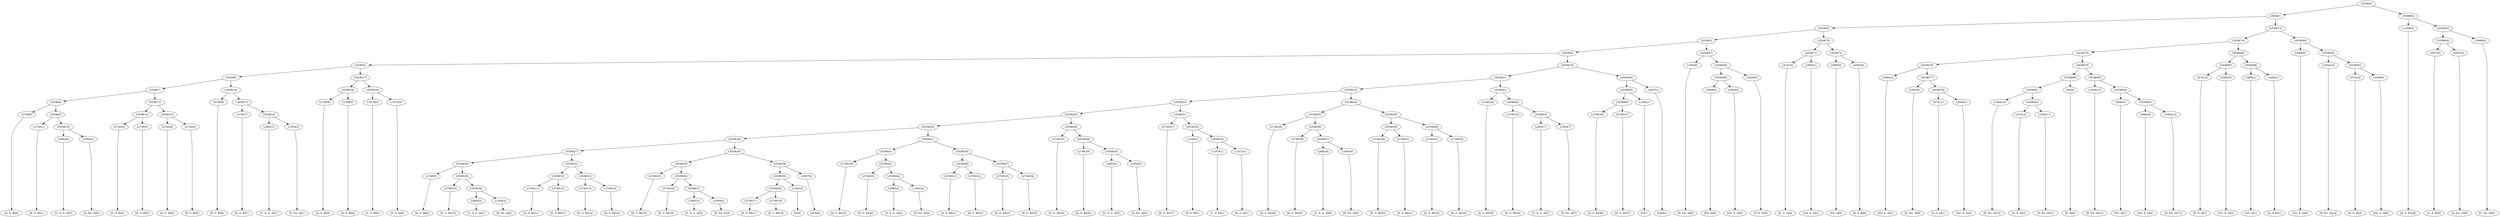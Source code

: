 digraph sample{
"L2740(0)"->"[D  G  B](0)"
"L2740(1)"->"[D  G  B](1)"
"L2892(0)"->"[C  D  G  A](0)"
"L1954(0)"->"[D  Fis  A](0)"
"L5538(10)"->"L2892(0)"
"L5538(10)"->"L1954(0)"
"L5538(9)"->"L2740(1)"
"L5538(9)"->"L5538(10)"
"L5538(8)"->"L2740(0)"
"L5538(8)"->"L5538(9)"
"L2740(2)"->"[D  G  B](2)"
"L2740(3)"->"[D  G  B](3)"
"L5538(12)"->"L2740(2)"
"L5538(12)"->"L2740(3)"
"L2740(4)"->"[D  G  B](4)"
"L2740(5)"->"[D  G  B](5)"
"L5538(13)"->"L2740(4)"
"L5538(13)"->"L2740(5)"
"L5538(11)"->"L5538(12)"
"L5538(11)"->"L5538(13)"
"L5538(7)"->"L5538(8)"
"L5538(7)"->"L5538(11)"
"L2740(6)"->"[D  G  B](6)"
"L2740(7)"->"[D  G  B](7)"
"L2892(1)"->"[C  D  G  A](1)"
"L1954(1)"->"[D  Fis  A](1)"
"L5538(16)"->"L2892(1)"
"L5538(16)"->"L1954(1)"
"L5538(15)"->"L2740(7)"
"L5538(15)"->"L5538(16)"
"L5538(14)"->"L2740(6)"
"L5538(14)"->"L5538(15)"
"L5538(6)"->"L5538(7)"
"L5538(6)"->"L5538(14)"
"L2740(8)"->"[D  G  B](8)"
"L1539(0)"->"[D  E  B](0)"
"L5538(18)"->"L2740(8)"
"L5538(18)"->"L1539(0)"
"L-2379(0)"->"[C  G  B](0)"
"L-2372(0)"->"[D  G  A](0)"
"L5538(19)"->"L-2379(0)"
"L5538(19)"->"L-2372(0)"
"L5538(17)"->"L5538(18)"
"L5538(17)"->"L5538(19)"
"L5538(5)"->"L5538(6)"
"L5538(5)"->"L5538(17)"
"L2740(9)"->"[D  G  B](9)"
"L2740(10)"->"[D  G  B](10)"
"L2892(2)"->"[C  D  G  A](2)"
"L1954(2)"->"[D  Fis  A](2)"
"L5538(30)"->"L2892(2)"
"L5538(30)"->"L1954(2)"
"L5538(29)"->"L2740(10)"
"L5538(29)"->"L5538(30)"
"L5538(28)"->"L2740(9)"
"L5538(28)"->"L5538(29)"
"L2740(11)"->"[D  G  B](11)"
"L2740(12)"->"[D  G  B](12)"
"L5538(32)"->"L2740(11)"
"L5538(32)"->"L2740(12)"
"L2740(13)"->"[D  G  B](13)"
"L2740(14)"->"[D  G  B](14)"
"L5538(33)"->"L2740(13)"
"L5538(33)"->"L2740(14)"
"L5538(31)"->"L5538(32)"
"L5538(31)"->"L5538(33)"
"L5538(27)"->"L5538(28)"
"L5538(27)"->"L5538(31)"
"L2740(15)"->"[D  G  B](15)"
"L2740(16)"->"[D  G  B](16)"
"L2892(3)"->"[C  D  G  A](3)"
"L1954(3)"->"[D  Fis  A](3)"
"L5538(37)"->"L2892(3)"
"L5538(37)"->"L1954(3)"
"L5538(36)"->"L2740(16)"
"L5538(36)"->"L5538(37)"
"L5538(35)"->"L2740(15)"
"L5538(35)"->"L5538(36)"
"L2740(17)"->"[D  G  B](17)"
"L2740(18)"->"[D  G  B](18)"
"L5538(40)"->"L2740(17)"
"L5538(40)"->"L2740(18)"
"L1262(0)"->"[G](0)"
"L5538(39)"->"L5538(40)"
"L5538(39)"->"L1262(0)"
"L5007(0)"->"[rest](0)"
"L5538(38)"->"L5538(39)"
"L5538(38)"->"L5007(0)"
"L5538(34)"->"L5538(35)"
"L5538(34)"->"L5538(38)"
"L5538(26)"->"L5538(27)"
"L5538(26)"->"L5538(34)"
"L2740(19)"->"[D  G  B](19)"
"L2740(20)"->"[D  G  B](20)"
"L2892(4)"->"[C  D  G  A](4)"
"L1954(4)"->"[D  Fis  A](4)"
"L5538(44)"->"L2892(4)"
"L5538(44)"->"L1954(4)"
"L5538(43)"->"L2740(20)"
"L5538(43)"->"L5538(44)"
"L5538(42)"->"L2740(19)"
"L5538(42)"->"L5538(43)"
"L2740(21)"->"[D  G  B](21)"
"L2740(22)"->"[D  G  B](22)"
"L5538(46)"->"L2740(21)"
"L5538(46)"->"L2740(22)"
"L2740(23)"->"[D  G  B](23)"
"L2740(24)"->"[D  G  B](24)"
"L5538(47)"->"L2740(23)"
"L5538(47)"->"L2740(24)"
"L5538(45)"->"L5538(46)"
"L5538(45)"->"L5538(47)"
"L5538(41)"->"L5538(42)"
"L5538(41)"->"L5538(45)"
"L5538(25)"->"L5538(26)"
"L5538(25)"->"L5538(41)"
"L2740(25)"->"[D  G  B](25)"
"L2740(26)"->"[D  G  B](26)"
"L2892(5)"->"[C  D  G  A](5)"
"L1954(5)"->"[D  Fis  A](5)"
"L5538(50)"->"L2892(5)"
"L5538(50)"->"L1954(5)"
"L5538(49)"->"L2740(26)"
"L5538(49)"->"L5538(50)"
"L5538(48)"->"L2740(25)"
"L5538(48)"->"L5538(49)"
"L5538(24)"->"L5538(25)"
"L5538(24)"->"L5538(48)"
"L2740(27)"->"[D  G  B](27)"
"L1539(1)"->"[D  E  B](1)"
"L-2379(1)"->"[C  G  B](1)"
"L-2372(1)"->"[D  G  A](1)"
"L5538(53)"->"L-2379(1)"
"L5538(53)"->"L-2372(1)"
"L5538(52)"->"L1539(1)"
"L5538(52)"->"L5538(53)"
"L5538(51)"->"L2740(27)"
"L5538(51)"->"L5538(52)"
"L5538(23)"->"L5538(24)"
"L5538(23)"->"L5538(51)"
"L2740(28)"->"[D  G  B](28)"
"L2740(29)"->"[D  G  B](29)"
"L2892(6)"->"[C  D  G  A](6)"
"L1954(6)"->"[D  Fis  A](6)"
"L5538(57)"->"L2892(6)"
"L5538(57)"->"L1954(6)"
"L5538(56)"->"L2740(29)"
"L5538(56)"->"L5538(57)"
"L5538(55)"->"L2740(28)"
"L5538(55)"->"L5538(56)"
"L2740(30)"->"[D  G  B](30)"
"L2740(31)"->"[D  G  B](31)"
"L5538(59)"->"L2740(30)"
"L5538(59)"->"L2740(31)"
"L2740(32)"->"[D  G  B](32)"
"L2740(33)"->"[D  G  B](33)"
"L5538(60)"->"L2740(32)"
"L5538(60)"->"L2740(33)"
"L5538(58)"->"L5538(59)"
"L5538(58)"->"L5538(60)"
"L5538(54)"->"L5538(55)"
"L5538(54)"->"L5538(58)"
"L5538(22)"->"L5538(23)"
"L5538(22)"->"L5538(54)"
"L2740(34)"->"[D  G  B](34)"
"L2740(35)"->"[D  G  B](35)"
"L2892(7)"->"[C  D  G  A](7)"
"L1954(7)"->"[D  Fis  A](7)"
"L5538(63)"->"L2892(7)"
"L5538(63)"->"L1954(7)"
"L5538(62)"->"L2740(35)"
"L5538(62)"->"L5538(63)"
"L5538(61)"->"L2740(34)"
"L5538(61)"->"L5538(62)"
"L5538(21)"->"L5538(22)"
"L5538(21)"->"L5538(61)"
"L2740(36)"->"[D  G  B](36)"
"L2740(37)"->"[D  G  B](37)"
"L5538(66)"->"L2740(36)"
"L5538(66)"->"L2740(37)"
"L1262(1)"->"[G](1)"
"L5538(65)"->"L5538(66)"
"L5538(65)"->"L1262(1)"
"L5007(1)"->"[rest](1)"
"L5538(64)"->"L5538(65)"
"L5538(64)"->"L5007(1)"
"L5538(20)"->"L5538(21)"
"L5538(20)"->"L5538(64)"
"L5538(4)"->"L5538(5)"
"L5538(4)"->"L5538(20)"
"L1954(8)"->"[D  Fis  A](8)"
"L3649(0)"->"[Fis  A](0)"
"L3564(0)"->"[Cis  E  A](0)"
"L5538(69)"->"L3649(0)"
"L5538(69)"->"L3564(0)"
"L3429(0)"->"[D  E  A](0)"
"L5538(68)"->"L5538(69)"
"L5538(68)"->"L3429(0)"
"L5538(67)"->"L1954(8)"
"L5538(67)"->"L5538(68)"
"L5538(3)"->"L5538(4)"
"L5538(3)"->"L5538(67)"
"L4741(0)"->"[E  G  A](0)"
"L3564(1)"->"[Cis  E  A](1)"
"L5538(71)"->"L4741(0)"
"L5538(71)"->"L3564(1)"
"L3895(0)"->"[Cis  A](0)"
"L4392(0)"->"[D  A  B](0)"
"L5538(72)"->"L3895(0)"
"L5538(72)"->"L4392(0)"
"L5538(70)"->"L5538(71)"
"L5538(70)"->"L5538(72)"
"L5538(2)"->"L5538(3)"
"L5538(2)"->"L5538(70)"
"L3564(2)"->"[Cis  E  A](2)"
"L1954(9)"->"[D  Fis  A](9)"
"L4741(1)"->"[E  G  A](1)"
"L3564(3)"->"[Cis  E  A](3)"
"L5538(78)"->"L4741(1)"
"L5538(78)"->"L3564(3)"
"L5538(77)"->"L1954(9)"
"L5538(77)"->"L5538(78)"
"L5538(76)"->"L3564(2)"
"L5538(76)"->"L5538(77)"
"L1954(10)"->"[D  Fis  A](10)"
"L4741(2)"->"[E  G  A](2)"
"L1954(11)"->"[D  Fis  A](11)"
"L5538(82)"->"L4741(2)"
"L5538(82)"->"L1954(11)"
"L5538(81)"->"L1954(10)"
"L5538(81)"->"L5538(82)"
"L93(0)"->"[E  A](0)"
"L5538(80)"->"L5538(81)"
"L5538(80)"->"L93(0)"
"L1954(12)"->"[D  Fis  A](12)"
"L3649(1)"->"[Fis  A](1)"
"L3564(4)"->"[Cis  E  A](4)"
"L1954(13)"->"[D  Fis  A](13)"
"L5538(85)"->"L3564(4)"
"L5538(85)"->"L1954(13)"
"L5538(84)"->"L3649(1)"
"L5538(84)"->"L5538(85)"
"L5538(83)"->"L1954(12)"
"L5538(83)"->"L5538(84)"
"L5538(79)"->"L5538(80)"
"L5538(79)"->"L5538(83)"
"L5538(75)"->"L5538(76)"
"L5538(75)"->"L5538(79)"
"L4741(3)"->"[E  G  A](3)"
"L3564(5)"->"[Cis  E  A](5)"
"L5538(87)"->"L4741(3)"
"L5538(87)"->"L3564(5)"
"L3895(1)"->"[Cis  A](1)"
"L4392(1)"->"[D  A  B](1)"
"L5538(88)"->"L3895(1)"
"L5538(88)"->"L4392(1)"
"L5538(86)"->"L5538(87)"
"L5538(86)"->"L5538(88)"
"L5538(74)"->"L5538(75)"
"L5538(74)"->"L5538(86)"
"L3564(6)"->"[Cis  E  A](6)"
"L1954(14)"->"[D  Fis  A](14)"
"L4741(4)"->"[E  G  A](4)"
"L3289(0)"->"[Cis  G  A](0)"
"L5538(91)"->"L4741(4)"
"L5538(91)"->"L3289(0)"
"L5538(90)"->"L1954(14)"
"L5538(90)"->"L5538(91)"
"L5538(89)"->"L3564(6)"
"L5538(89)"->"L5538(90)"
"L5538(73)"->"L5538(74)"
"L5538(73)"->"L5538(89)"
"L5538(1)"->"L5538(2)"
"L5538(1)"->"L5538(73)"
"L-2359(0)"->"[D  E  Fis](0)"
"L5027(0)"->"[C  A  B](0)"
"L4581(0)"->"[E  Fis  G](0)"
"L5538(94)"->"L5027(0)"
"L5538(94)"->"L4581(0)"
"L5066(0)"->"[C  Cis  D](0)"
"L5538(93)"->"L5538(94)"
"L5538(93)"->"L5066(0)"
"L5538(92)"->"L-2359(0)"
"L5538(92)"->"L5538(93)"
"L5538(0)"->"L5538(1)"
"L5538(0)"->"L5538(92)"
{rank = min; "L5538(0)"}
{rank = same; "L5538(1)"; "L5538(92)";}
{rank = same; "L5538(2)"; "L5538(73)"; "L-2359(0)"; "L5538(93)";}
{rank = same; "L5538(3)"; "L5538(70)"; "L5538(74)"; "L5538(89)"; "L5538(94)"; "L5066(0)";}
{rank = same; "L5538(4)"; "L5538(67)"; "L5538(71)"; "L5538(72)"; "L5538(75)"; "L5538(86)"; "L3564(6)"; "L5538(90)"; "L5027(0)"; "L4581(0)";}
{rank = same; "L5538(5)"; "L5538(20)"; "L1954(8)"; "L5538(68)"; "L4741(0)"; "L3564(1)"; "L3895(0)"; "L4392(0)"; "L5538(76)"; "L5538(79)"; "L5538(87)"; "L5538(88)"; "L1954(14)"; "L5538(91)";}
{rank = same; "L5538(6)"; "L5538(17)"; "L5538(21)"; "L5538(64)"; "L5538(69)"; "L3429(0)"; "L3564(2)"; "L5538(77)"; "L5538(80)"; "L5538(83)"; "L4741(3)"; "L3564(5)"; "L3895(1)"; "L4392(1)"; "L4741(4)"; "L3289(0)";}
{rank = same; "L5538(7)"; "L5538(14)"; "L5538(18)"; "L5538(19)"; "L5538(22)"; "L5538(61)"; "L5538(65)"; "L5007(1)"; "L3649(0)"; "L3564(0)"; "L1954(9)"; "L5538(78)"; "L5538(81)"; "L93(0)"; "L1954(12)"; "L5538(84)";}
{rank = same; "L5538(8)"; "L5538(11)"; "L2740(6)"; "L5538(15)"; "L2740(8)"; "L1539(0)"; "L-2379(0)"; "L-2372(0)"; "L5538(23)"; "L5538(54)"; "L2740(34)"; "L5538(62)"; "L5538(66)"; "L1262(1)"; "L4741(1)"; "L3564(3)"; "L1954(10)"; "L5538(82)"; "L3649(1)"; "L5538(85)";}
{rank = same; "L2740(0)"; "L5538(9)"; "L5538(12)"; "L5538(13)"; "L2740(7)"; "L5538(16)"; "L5538(24)"; "L5538(51)"; "L5538(55)"; "L5538(58)"; "L2740(35)"; "L5538(63)"; "L2740(36)"; "L2740(37)"; "L4741(2)"; "L1954(11)"; "L3564(4)"; "L1954(13)";}
{rank = same; "L2740(1)"; "L5538(10)"; "L2740(2)"; "L2740(3)"; "L2740(4)"; "L2740(5)"; "L2892(1)"; "L1954(1)"; "L5538(25)"; "L5538(48)"; "L2740(27)"; "L5538(52)"; "L2740(28)"; "L5538(56)"; "L5538(59)"; "L5538(60)"; "L2892(7)"; "L1954(7)";}
{rank = same; "L2892(0)"; "L1954(0)"; "L5538(26)"; "L5538(41)"; "L2740(25)"; "L5538(49)"; "L1539(1)"; "L5538(53)"; "L2740(29)"; "L5538(57)"; "L2740(30)"; "L2740(31)"; "L2740(32)"; "L2740(33)";}
{rank = same; "L5538(27)"; "L5538(34)"; "L5538(42)"; "L5538(45)"; "L2740(26)"; "L5538(50)"; "L-2379(1)"; "L-2372(1)"; "L2892(6)"; "L1954(6)";}
{rank = same; "L5538(28)"; "L5538(31)"; "L5538(35)"; "L5538(38)"; "L2740(19)"; "L5538(43)"; "L5538(46)"; "L5538(47)"; "L2892(5)"; "L1954(5)";}
{rank = same; "L2740(9)"; "L5538(29)"; "L5538(32)"; "L5538(33)"; "L2740(15)"; "L5538(36)"; "L5538(39)"; "L5007(0)"; "L2740(20)"; "L5538(44)"; "L2740(21)"; "L2740(22)"; "L2740(23)"; "L2740(24)";}
{rank = same; "L2740(10)"; "L5538(30)"; "L2740(11)"; "L2740(12)"; "L2740(13)"; "L2740(14)"; "L2740(16)"; "L5538(37)"; "L5538(40)"; "L1262(0)"; "L2892(4)"; "L1954(4)";}
{rank = same; "L2892(2)"; "L1954(2)"; "L2892(3)"; "L1954(3)"; "L2740(17)"; "L2740(18)";}
{rank = max; "[C  A  B](0)"; "[C  Cis  D](0)"; "[C  D  G  A](0)"; "[C  D  G  A](1)"; "[C  D  G  A](2)"; "[C  D  G  A](3)"; "[C  D  G  A](4)"; "[C  D  G  A](5)"; "[C  D  G  A](6)"; "[C  D  G  A](7)"; "[C  G  B](0)"; "[C  G  B](1)"; "[Cis  A](0)"; "[Cis  A](1)"; "[Cis  E  A](0)"; "[Cis  E  A](1)"; "[Cis  E  A](2)"; "[Cis  E  A](3)"; "[Cis  E  A](4)"; "[Cis  E  A](5)"; "[Cis  E  A](6)"; "[Cis  G  A](0)"; "[D  A  B](0)"; "[D  A  B](1)"; "[D  E  A](0)"; "[D  E  B](0)"; "[D  E  B](1)"; "[D  E  Fis](0)"; "[D  Fis  A](0)"; "[D  Fis  A](1)"; "[D  Fis  A](10)"; "[D  Fis  A](11)"; "[D  Fis  A](12)"; "[D  Fis  A](13)"; "[D  Fis  A](14)"; "[D  Fis  A](2)"; "[D  Fis  A](3)"; "[D  Fis  A](4)"; "[D  Fis  A](5)"; "[D  Fis  A](6)"; "[D  Fis  A](7)"; "[D  Fis  A](8)"; "[D  Fis  A](9)"; "[D  G  A](0)"; "[D  G  A](1)"; "[D  G  B](0)"; "[D  G  B](1)"; "[D  G  B](10)"; "[D  G  B](11)"; "[D  G  B](12)"; "[D  G  B](13)"; "[D  G  B](14)"; "[D  G  B](15)"; "[D  G  B](16)"; "[D  G  B](17)"; "[D  G  B](18)"; "[D  G  B](19)"; "[D  G  B](2)"; "[D  G  B](20)"; "[D  G  B](21)"; "[D  G  B](22)"; "[D  G  B](23)"; "[D  G  B](24)"; "[D  G  B](25)"; "[D  G  B](26)"; "[D  G  B](27)"; "[D  G  B](28)"; "[D  G  B](29)"; "[D  G  B](3)"; "[D  G  B](30)"; "[D  G  B](31)"; "[D  G  B](32)"; "[D  G  B](33)"; "[D  G  B](34)"; "[D  G  B](35)"; "[D  G  B](36)"; "[D  G  B](37)"; "[D  G  B](4)"; "[D  G  B](5)"; "[D  G  B](6)"; "[D  G  B](7)"; "[D  G  B](8)"; "[D  G  B](9)"; "[E  A](0)"; "[E  Fis  G](0)"; "[E  G  A](0)"; "[E  G  A](1)"; "[E  G  A](2)"; "[E  G  A](3)"; "[E  G  A](4)"; "[Fis  A](0)"; "[Fis  A](1)"; "[G](0)"; "[G](1)"; "[rest](0)"; "[rest](1)";}
}